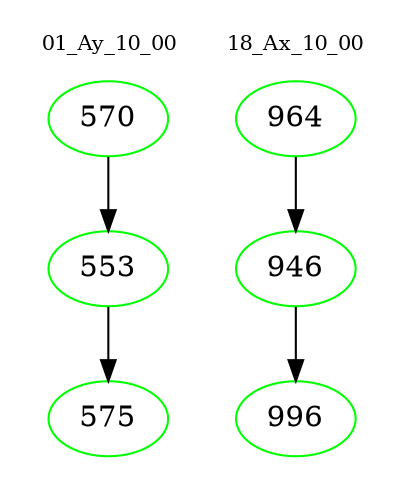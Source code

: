 digraph{
subgraph cluster_0 {
color = white
label = "01_Ay_10_00";
fontsize=10;
T0_570 [label="570", color="green"]
T0_570 -> T0_553 [color="black"]
T0_553 [label="553", color="green"]
T0_553 -> T0_575 [color="black"]
T0_575 [label="575", color="green"]
}
subgraph cluster_1 {
color = white
label = "18_Ax_10_00";
fontsize=10;
T1_964 [label="964", color="green"]
T1_964 -> T1_946 [color="black"]
T1_946 [label="946", color="green"]
T1_946 -> T1_996 [color="black"]
T1_996 [label="996", color="green"]
}
}
